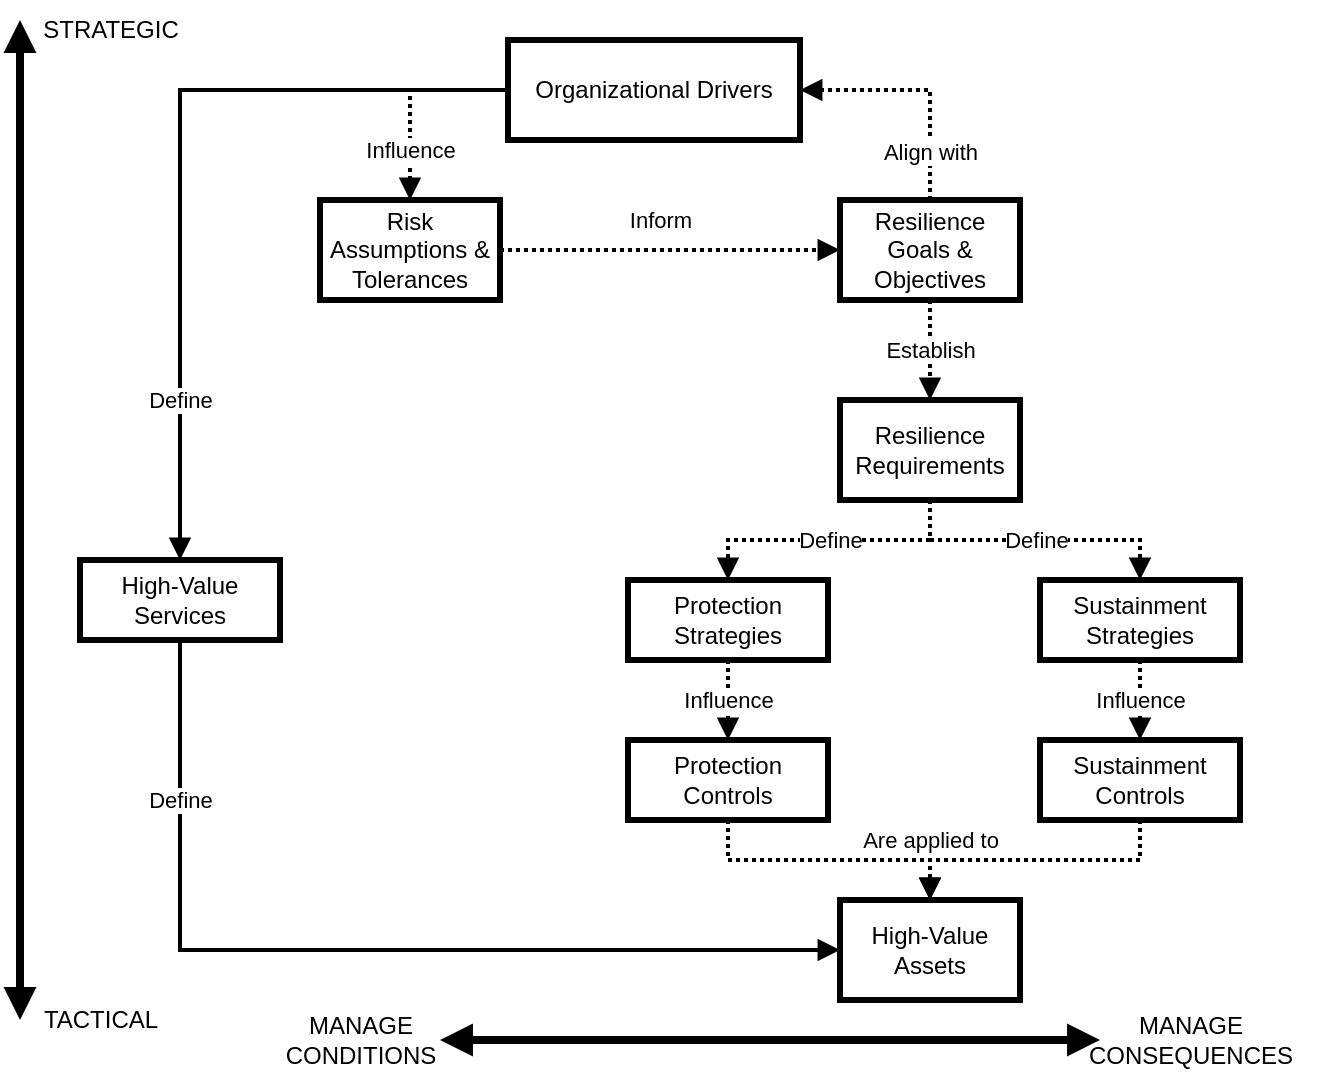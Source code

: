 <mxfile version="20.3.0" type="device"><diagram id="W-d1TLBD_pAJwHfR_o0l" name="Seite-1"><mxGraphModel dx="946" dy="672" grid="1" gridSize="10" guides="1" tooltips="1" connect="1" arrows="1" fold="1" page="1" pageScale="1" pageWidth="827" pageHeight="1169" math="0" shadow="0"><root><mxCell id="0"/><mxCell id="1" parent="0"/><mxCell id="q4UWAWXJ1VAQoyG0flt2-13" value="Influence" style="edgeStyle=orthogonalEdgeStyle;rounded=0;orthogonalLoop=1;jettySize=auto;html=1;exitX=0;exitY=0.5;exitDx=0;exitDy=0;entryX=0.5;entryY=0;entryDx=0;entryDy=0;dashed=1;dashPattern=1 1;strokeWidth=2;endArrow=block;endFill=1;" parent="1" source="q4UWAWXJ1VAQoyG0flt2-1" target="q4UWAWXJ1VAQoyG0flt2-2" edge="1"><mxGeometry x="0.524" relative="1" as="geometry"><mxPoint as="offset"/></mxGeometry></mxCell><mxCell id="q4UWAWXJ1VAQoyG0flt2-21" value="Define" style="edgeStyle=orthogonalEdgeStyle;rounded=0;orthogonalLoop=1;jettySize=auto;html=1;exitX=0;exitY=0.5;exitDx=0;exitDy=0;entryX=0.5;entryY=0;entryDx=0;entryDy=0;strokeWidth=2;endArrow=block;endFill=1;" parent="1" source="q4UWAWXJ1VAQoyG0flt2-1" target="q4UWAWXJ1VAQoyG0flt2-5" edge="1"><mxGeometry x="0.599" relative="1" as="geometry"><mxPoint as="offset"/></mxGeometry></mxCell><mxCell id="q4UWAWXJ1VAQoyG0flt2-1" value="Organizational Drivers" style="rounded=0;whiteSpace=wrap;html=1;strokeWidth=3;" parent="1" vertex="1"><mxGeometry x="354" y="200" width="146" height="50" as="geometry"/></mxCell><mxCell id="q4UWAWXJ1VAQoyG0flt2-12" value="Inform" style="edgeStyle=orthogonalEdgeStyle;rounded=0;orthogonalLoop=1;jettySize=auto;html=1;exitX=1;exitY=0.5;exitDx=0;exitDy=0;entryX=0;entryY=0.5;entryDx=0;entryDy=0;dashed=1;dashPattern=1 1;strokeWidth=2;endArrow=block;endFill=1;" parent="1" source="q4UWAWXJ1VAQoyG0flt2-2" target="q4UWAWXJ1VAQoyG0flt2-3" edge="1"><mxGeometry x="-0.059" y="15" relative="1" as="geometry"><mxPoint as="offset"/></mxGeometry></mxCell><mxCell id="q4UWAWXJ1VAQoyG0flt2-2" value="Risk Assumptions &amp;amp; Tolerances" style="rounded=0;whiteSpace=wrap;html=1;strokeWidth=3;" parent="1" vertex="1"><mxGeometry x="260" y="280" width="90" height="50" as="geometry"/></mxCell><mxCell id="q4UWAWXJ1VAQoyG0flt2-11" value="Align with" style="edgeStyle=orthogonalEdgeStyle;rounded=0;orthogonalLoop=1;jettySize=auto;html=1;exitX=0.5;exitY=0;exitDx=0;exitDy=0;entryX=1;entryY=0.5;entryDx=0;entryDy=0;endArrow=block;endFill=1;dashed=1;dashPattern=1 1;strokeWidth=2;" parent="1" source="q4UWAWXJ1VAQoyG0flt2-3" target="q4UWAWXJ1VAQoyG0flt2-1" edge="1"><mxGeometry x="-0.6" relative="1" as="geometry"><mxPoint as="offset"/></mxGeometry></mxCell><mxCell id="q4UWAWXJ1VAQoyG0flt2-14" value="Establish" style="edgeStyle=orthogonalEdgeStyle;rounded=0;orthogonalLoop=1;jettySize=auto;html=1;exitX=0.5;exitY=1;exitDx=0;exitDy=0;entryX=0.5;entryY=0;entryDx=0;entryDy=0;dashed=1;dashPattern=1 1;strokeWidth=2;endArrow=block;endFill=1;" parent="1" source="q4UWAWXJ1VAQoyG0flt2-3" target="q4UWAWXJ1VAQoyG0flt2-4" edge="1"><mxGeometry relative="1" as="geometry"/></mxCell><mxCell id="q4UWAWXJ1VAQoyG0flt2-3" value="Resilience Goals &amp;amp; Objectives" style="rounded=0;whiteSpace=wrap;html=1;strokeWidth=3;" parent="1" vertex="1"><mxGeometry x="520" y="280" width="90" height="50" as="geometry"/></mxCell><mxCell id="q4UWAWXJ1VAQoyG0flt2-15" value="Define" style="edgeStyle=orthogonalEdgeStyle;rounded=0;orthogonalLoop=1;jettySize=auto;html=1;exitX=0.5;exitY=1;exitDx=0;exitDy=0;entryX=0.5;entryY=0;entryDx=0;entryDy=0;dashed=1;dashPattern=1 1;strokeWidth=2;endArrow=block;endFill=1;" parent="1" source="q4UWAWXJ1VAQoyG0flt2-4" target="q4UWAWXJ1VAQoyG0flt2-6" edge="1"><mxGeometry relative="1" as="geometry"/></mxCell><mxCell id="q4UWAWXJ1VAQoyG0flt2-16" value="Define" style="edgeStyle=orthogonalEdgeStyle;rounded=0;orthogonalLoop=1;jettySize=auto;html=1;exitX=0.5;exitY=1;exitDx=0;exitDy=0;entryX=0.5;entryY=0;entryDx=0;entryDy=0;dashed=1;dashPattern=1 1;strokeWidth=2;endArrow=block;endFill=1;" parent="1" source="q4UWAWXJ1VAQoyG0flt2-4" target="q4UWAWXJ1VAQoyG0flt2-7" edge="1"><mxGeometry relative="1" as="geometry"/></mxCell><mxCell id="q4UWAWXJ1VAQoyG0flt2-4" value="Resilience Requirements" style="rounded=0;whiteSpace=wrap;html=1;strokeWidth=3;" parent="1" vertex="1"><mxGeometry x="520" y="380" width="90" height="50" as="geometry"/></mxCell><mxCell id="q4UWAWXJ1VAQoyG0flt2-22" value="Define" style="edgeStyle=orthogonalEdgeStyle;rounded=0;orthogonalLoop=1;jettySize=auto;html=1;exitX=0.5;exitY=1;exitDx=0;exitDy=0;entryX=0;entryY=0.5;entryDx=0;entryDy=0;strokeWidth=2;endArrow=block;endFill=1;" parent="1" source="q4UWAWXJ1VAQoyG0flt2-5" target="q4UWAWXJ1VAQoyG0flt2-10" edge="1"><mxGeometry x="-0.67" relative="1" as="geometry"><mxPoint as="offset"/></mxGeometry></mxCell><mxCell id="q4UWAWXJ1VAQoyG0flt2-5" value="High-Value Services" style="rounded=0;whiteSpace=wrap;html=1;strokeWidth=3;" parent="1" vertex="1"><mxGeometry x="140" y="460" width="100" height="40" as="geometry"/></mxCell><mxCell id="q4UWAWXJ1VAQoyG0flt2-17" value="Influence" style="edgeStyle=orthogonalEdgeStyle;rounded=0;orthogonalLoop=1;jettySize=auto;html=1;exitX=0.5;exitY=1;exitDx=0;exitDy=0;entryX=0.5;entryY=0;entryDx=0;entryDy=0;dashed=1;dashPattern=1 1;strokeWidth=2;endArrow=block;endFill=1;" parent="1" source="q4UWAWXJ1VAQoyG0flt2-6" target="q4UWAWXJ1VAQoyG0flt2-8" edge="1"><mxGeometry relative="1" as="geometry"/></mxCell><mxCell id="q4UWAWXJ1VAQoyG0flt2-6" value="Protection Strategies" style="rounded=0;whiteSpace=wrap;html=1;strokeWidth=3;" parent="1" vertex="1"><mxGeometry x="414" y="470" width="100" height="40" as="geometry"/></mxCell><mxCell id="q4UWAWXJ1VAQoyG0flt2-18" value="Influence" style="edgeStyle=orthogonalEdgeStyle;rounded=0;orthogonalLoop=1;jettySize=auto;html=1;exitX=0.5;exitY=1;exitDx=0;exitDy=0;entryX=0.5;entryY=0;entryDx=0;entryDy=0;dashed=1;dashPattern=1 1;strokeWidth=2;endArrow=block;endFill=1;" parent="1" source="q4UWAWXJ1VAQoyG0flt2-7" target="q4UWAWXJ1VAQoyG0flt2-9" edge="1"><mxGeometry relative="1" as="geometry"/></mxCell><mxCell id="q4UWAWXJ1VAQoyG0flt2-7" value="Sustainment Strategies" style="rounded=0;whiteSpace=wrap;html=1;strokeWidth=3;" parent="1" vertex="1"><mxGeometry x="620" y="470" width="100" height="40" as="geometry"/></mxCell><mxCell id="q4UWAWXJ1VAQoyG0flt2-19" style="edgeStyle=orthogonalEdgeStyle;rounded=0;orthogonalLoop=1;jettySize=auto;html=1;exitX=0.5;exitY=1;exitDx=0;exitDy=0;entryX=0.5;entryY=0;entryDx=0;entryDy=0;dashed=1;dashPattern=1 1;strokeWidth=2;endArrow=block;endFill=1;" parent="1" source="q4UWAWXJ1VAQoyG0flt2-8" target="q4UWAWXJ1VAQoyG0flt2-10" edge="1"><mxGeometry relative="1" as="geometry"/></mxCell><mxCell id="q4UWAWXJ1VAQoyG0flt2-8" value="Protection Controls" style="rounded=0;whiteSpace=wrap;html=1;strokeWidth=3;" parent="1" vertex="1"><mxGeometry x="414" y="550" width="100" height="40" as="geometry"/></mxCell><mxCell id="q4UWAWXJ1VAQoyG0flt2-20" value="Are applied to" style="edgeStyle=orthogonalEdgeStyle;rounded=0;orthogonalLoop=1;jettySize=auto;html=1;exitX=0.5;exitY=1;exitDx=0;exitDy=0;dashed=1;dashPattern=1 1;strokeWidth=2;endArrow=block;endFill=1;entryX=0.5;entryY=0;entryDx=0;entryDy=0;" parent="1" source="q4UWAWXJ1VAQoyG0flt2-9" target="q4UWAWXJ1VAQoyG0flt2-10" edge="1"><mxGeometry x="0.724" y="-10" relative="1" as="geometry"><mxPoint x="10" y="-10" as="offset"/></mxGeometry></mxCell><mxCell id="q4UWAWXJ1VAQoyG0flt2-9" value="Sustainment Controls" style="rounded=0;whiteSpace=wrap;html=1;strokeWidth=3;" parent="1" vertex="1"><mxGeometry x="620" y="550" width="100" height="40" as="geometry"/></mxCell><mxCell id="q4UWAWXJ1VAQoyG0flt2-10" value="High-Value Assets" style="rounded=0;whiteSpace=wrap;html=1;strokeWidth=3;" parent="1" vertex="1"><mxGeometry x="520" y="630" width="90" height="50" as="geometry"/></mxCell><mxCell id="q4UWAWXJ1VAQoyG0flt2-23" value="" style="endArrow=block;startArrow=block;html=1;rounded=0;strokeWidth=4;endFill=1;startFill=1;" parent="1" edge="1"><mxGeometry width="50" height="50" relative="1" as="geometry"><mxPoint x="110" y="690" as="sourcePoint"/><mxPoint x="110" y="190" as="targetPoint"/></mxGeometry></mxCell><mxCell id="q4UWAWXJ1VAQoyG0flt2-24" value="STRATEGIC" style="text;html=1;align=center;verticalAlign=middle;resizable=0;points=[];autosize=1;strokeColor=none;fillColor=none;" parent="1" vertex="1"><mxGeometry x="110" y="180" width="90" height="30" as="geometry"/></mxCell><mxCell id="q4UWAWXJ1VAQoyG0flt2-25" value="TACTICAL" style="text;html=1;align=center;verticalAlign=middle;resizable=0;points=[];autosize=1;strokeColor=none;fillColor=none;" parent="1" vertex="1"><mxGeometry x="110" y="675" width="80" height="30" as="geometry"/></mxCell><mxCell id="q4UWAWXJ1VAQoyG0flt2-26" value="" style="endArrow=block;startArrow=block;html=1;rounded=0;strokeWidth=4;endFill=1;startFill=1;" parent="1" edge="1"><mxGeometry width="50" height="50" relative="1" as="geometry"><mxPoint x="320" y="700" as="sourcePoint"/><mxPoint x="650" y="700" as="targetPoint"/></mxGeometry></mxCell><mxCell id="q4UWAWXJ1VAQoyG0flt2-27" value="MANAGE&lt;br&gt;CONSEQUENCES" style="text;html=1;align=center;verticalAlign=middle;resizable=0;points=[];autosize=1;strokeColor=none;fillColor=none;" parent="1" vertex="1"><mxGeometry x="630" y="680" width="130" height="40" as="geometry"/></mxCell><mxCell id="q4UWAWXJ1VAQoyG0flt2-28" value="MANAGE&lt;br&gt;CONDITIONS" style="text;html=1;align=center;verticalAlign=middle;resizable=0;points=[];autosize=1;strokeColor=none;fillColor=none;" parent="1" vertex="1"><mxGeometry x="230" y="680" width="100" height="40" as="geometry"/></mxCell></root></mxGraphModel></diagram></mxfile>